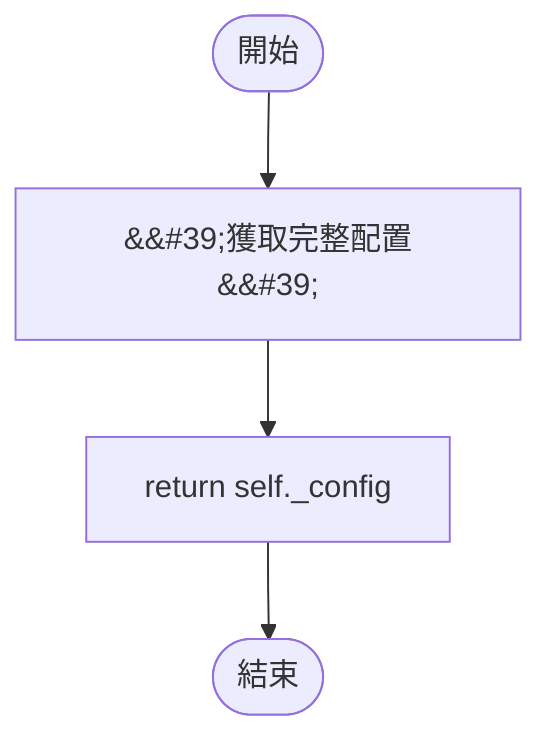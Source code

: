 flowchart TB
    n1([開始])
    n2([結束])
    n3[&amp;&#35;39;獲取完整配置&amp;&#35;39;]
    n4[return self._config]
    n1 --> n3
    n3 --> n4
    n4 --> n2
